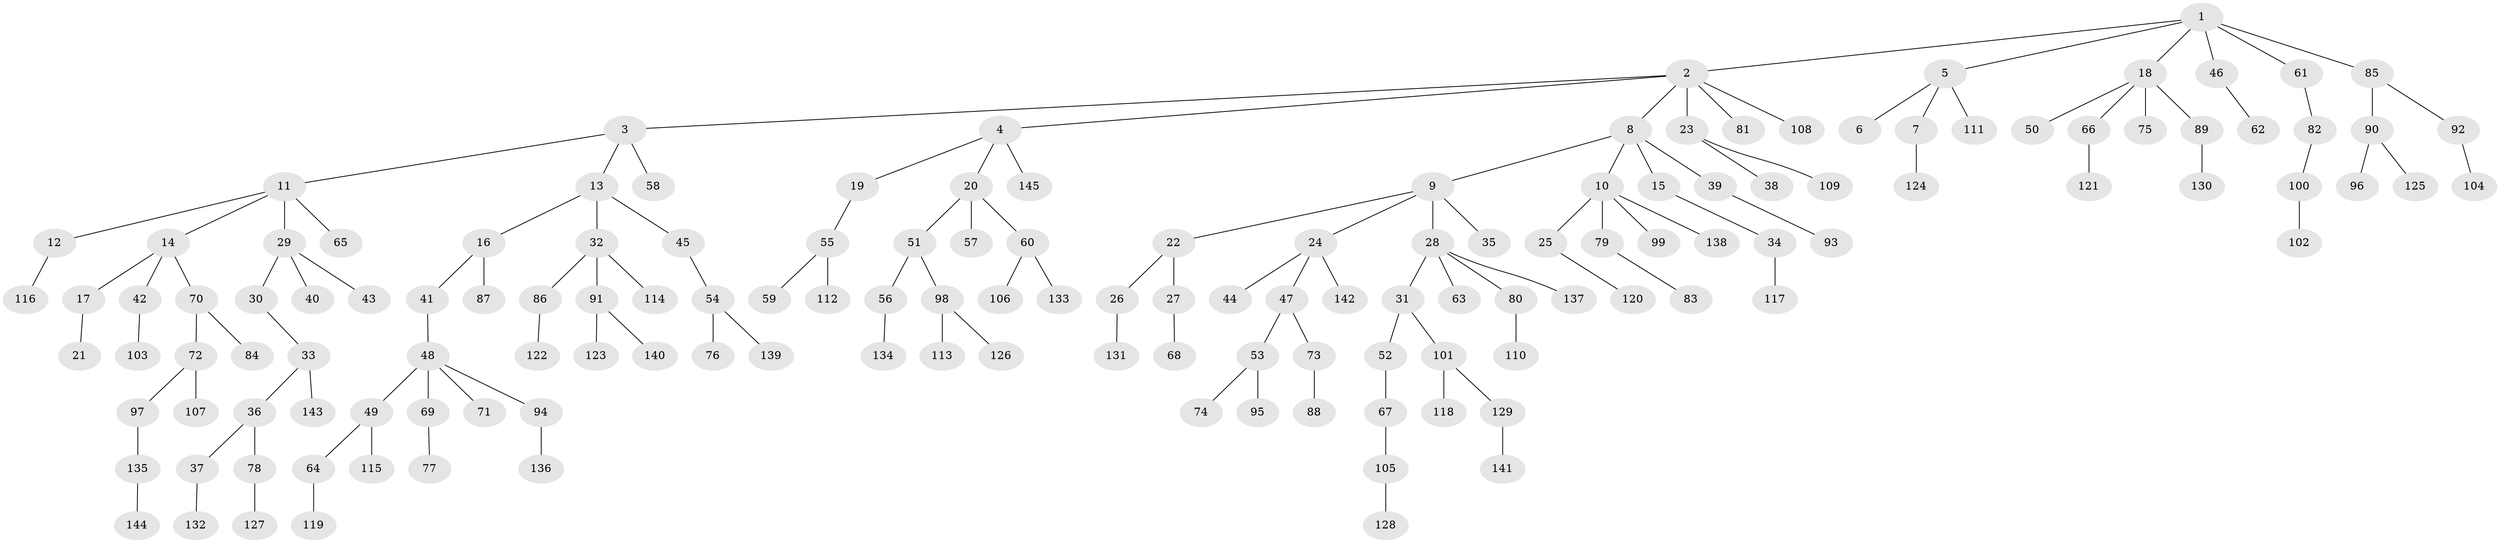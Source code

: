 // Generated by graph-tools (version 1.1) at 2025/02/03/09/25 03:02:17]
// undirected, 145 vertices, 144 edges
graph export_dot {
graph [start="1"]
  node [color=gray90,style=filled];
  1;
  2;
  3;
  4;
  5;
  6;
  7;
  8;
  9;
  10;
  11;
  12;
  13;
  14;
  15;
  16;
  17;
  18;
  19;
  20;
  21;
  22;
  23;
  24;
  25;
  26;
  27;
  28;
  29;
  30;
  31;
  32;
  33;
  34;
  35;
  36;
  37;
  38;
  39;
  40;
  41;
  42;
  43;
  44;
  45;
  46;
  47;
  48;
  49;
  50;
  51;
  52;
  53;
  54;
  55;
  56;
  57;
  58;
  59;
  60;
  61;
  62;
  63;
  64;
  65;
  66;
  67;
  68;
  69;
  70;
  71;
  72;
  73;
  74;
  75;
  76;
  77;
  78;
  79;
  80;
  81;
  82;
  83;
  84;
  85;
  86;
  87;
  88;
  89;
  90;
  91;
  92;
  93;
  94;
  95;
  96;
  97;
  98;
  99;
  100;
  101;
  102;
  103;
  104;
  105;
  106;
  107;
  108;
  109;
  110;
  111;
  112;
  113;
  114;
  115;
  116;
  117;
  118;
  119;
  120;
  121;
  122;
  123;
  124;
  125;
  126;
  127;
  128;
  129;
  130;
  131;
  132;
  133;
  134;
  135;
  136;
  137;
  138;
  139;
  140;
  141;
  142;
  143;
  144;
  145;
  1 -- 2;
  1 -- 5;
  1 -- 18;
  1 -- 46;
  1 -- 61;
  1 -- 85;
  2 -- 3;
  2 -- 4;
  2 -- 8;
  2 -- 23;
  2 -- 81;
  2 -- 108;
  3 -- 11;
  3 -- 13;
  3 -- 58;
  4 -- 19;
  4 -- 20;
  4 -- 145;
  5 -- 6;
  5 -- 7;
  5 -- 111;
  7 -- 124;
  8 -- 9;
  8 -- 10;
  8 -- 15;
  8 -- 39;
  9 -- 22;
  9 -- 24;
  9 -- 28;
  9 -- 35;
  10 -- 25;
  10 -- 79;
  10 -- 99;
  10 -- 138;
  11 -- 12;
  11 -- 14;
  11 -- 29;
  11 -- 65;
  12 -- 116;
  13 -- 16;
  13 -- 32;
  13 -- 45;
  14 -- 17;
  14 -- 42;
  14 -- 70;
  15 -- 34;
  16 -- 41;
  16 -- 87;
  17 -- 21;
  18 -- 50;
  18 -- 66;
  18 -- 75;
  18 -- 89;
  19 -- 55;
  20 -- 51;
  20 -- 57;
  20 -- 60;
  22 -- 26;
  22 -- 27;
  23 -- 38;
  23 -- 109;
  24 -- 44;
  24 -- 47;
  24 -- 142;
  25 -- 120;
  26 -- 131;
  27 -- 68;
  28 -- 31;
  28 -- 63;
  28 -- 80;
  28 -- 137;
  29 -- 30;
  29 -- 40;
  29 -- 43;
  30 -- 33;
  31 -- 52;
  31 -- 101;
  32 -- 86;
  32 -- 91;
  32 -- 114;
  33 -- 36;
  33 -- 143;
  34 -- 117;
  36 -- 37;
  36 -- 78;
  37 -- 132;
  39 -- 93;
  41 -- 48;
  42 -- 103;
  45 -- 54;
  46 -- 62;
  47 -- 53;
  47 -- 73;
  48 -- 49;
  48 -- 69;
  48 -- 71;
  48 -- 94;
  49 -- 64;
  49 -- 115;
  51 -- 56;
  51 -- 98;
  52 -- 67;
  53 -- 74;
  53 -- 95;
  54 -- 76;
  54 -- 139;
  55 -- 59;
  55 -- 112;
  56 -- 134;
  60 -- 106;
  60 -- 133;
  61 -- 82;
  64 -- 119;
  66 -- 121;
  67 -- 105;
  69 -- 77;
  70 -- 72;
  70 -- 84;
  72 -- 97;
  72 -- 107;
  73 -- 88;
  78 -- 127;
  79 -- 83;
  80 -- 110;
  82 -- 100;
  85 -- 90;
  85 -- 92;
  86 -- 122;
  89 -- 130;
  90 -- 96;
  90 -- 125;
  91 -- 123;
  91 -- 140;
  92 -- 104;
  94 -- 136;
  97 -- 135;
  98 -- 113;
  98 -- 126;
  100 -- 102;
  101 -- 118;
  101 -- 129;
  105 -- 128;
  129 -- 141;
  135 -- 144;
}
